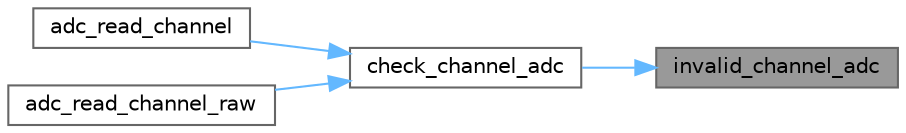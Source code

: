 digraph "invalid_channel_adc"
{
 // LATEX_PDF_SIZE
  bgcolor="transparent";
  edge [fontname=Helvetica,fontsize=10,labelfontname=Helvetica,labelfontsize=10];
  node [fontname=Helvetica,fontsize=10,shape=box,height=0.2,width=0.4];
  rankdir="RL";
  Node1 [id="Node000001",label="invalid_channel_adc",height=0.2,width=0.4,color="gray40", fillcolor="grey60", style="filled", fontcolor="black",tooltip=" "];
  Node1 -> Node2 [id="edge1_Node000001_Node000002",dir="back",color="steelblue1",style="solid",tooltip=" "];
  Node2 [id="Node000002",label="check_channel_adc",height=0.2,width=0.4,color="grey40", fillcolor="white", style="filled",URL="$adc_8c.html#af1193b8b8fc22626189c3de755e9fd6e",tooltip=" "];
  Node2 -> Node3 [id="edge2_Node000002_Node000003",dir="back",color="steelblue1",style="solid",tooltip=" "];
  Node3 [id="Node000003",label="adc_read_channel",height=0.2,width=0.4,color="grey40", fillcolor="white", style="filled",URL="$group__ADC.html#ga3b240634d5b05f4081287644d6a8a60d",tooltip=" "];
  Node2 -> Node4 [id="edge3_Node000002_Node000004",dir="back",color="steelblue1",style="solid",tooltip=" "];
  Node4 [id="Node000004",label="adc_read_channel_raw",height=0.2,width=0.4,color="grey40", fillcolor="white", style="filled",URL="$group__ADC.html#ga6445090781b49f628c788ba3d9745853",tooltip=" "];
}
